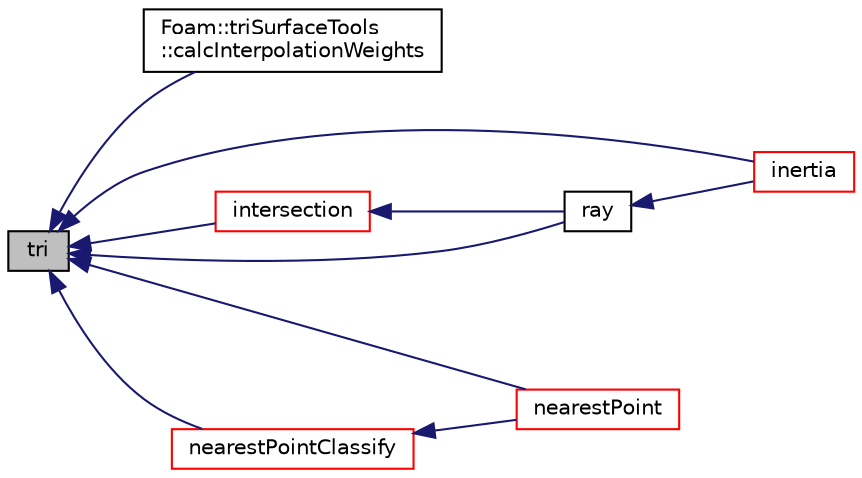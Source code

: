 digraph "tri"
{
  bgcolor="transparent";
  edge [fontname="Helvetica",fontsize="10",labelfontname="Helvetica",labelfontsize="10"];
  node [fontname="Helvetica",fontsize="10",shape=record];
  rankdir="LR";
  Node1 [label="tri",height=0.2,width=0.4,color="black", fillcolor="grey75", style="filled", fontcolor="black"];
  Node1 -> Node2 [dir="back",color="midnightblue",fontsize="10",style="solid",fontname="Helvetica"];
  Node2 [label="Foam::triSurfaceTools\l::calcInterpolationWeights",height=0.2,width=0.4,color="black",URL="$a02786.html#ade9d956c25580111acb203715d242ca3"];
  Node1 -> Node3 [dir="back",color="midnightblue",fontsize="10",style="solid",fontname="Helvetica"];
  Node3 [label="inertia",height=0.2,width=0.4,color="red",URL="$a02774.html#a38e92242b757bbe85380e5641c80449f",tooltip="Return the inertia tensor, with optional reference. "];
  Node1 -> Node4 [dir="back",color="midnightblue",fontsize="10",style="solid",fontname="Helvetica"];
  Node4 [label="intersection",height=0.2,width=0.4,color="red",URL="$a02774.html#a37b08d7ff8c7bf5d53696983c0eba44c",tooltip="Fast intersection with a ray. "];
  Node4 -> Node5 [dir="back",color="midnightblue",fontsize="10",style="solid",fontname="Helvetica"];
  Node5 [label="ray",height=0.2,width=0.4,color="black",URL="$a02774.html#a2cb543a0e9af0ab671153c90181e2f3f",tooltip="Return point intersection with a ray starting at p,. "];
  Node5 -> Node3 [dir="back",color="midnightblue",fontsize="10",style="solid",fontname="Helvetica"];
  Node1 -> Node6 [dir="back",color="midnightblue",fontsize="10",style="solid",fontname="Helvetica"];
  Node6 [label="nearestPoint",height=0.2,width=0.4,color="red",URL="$a02774.html#a9d58e87ff3d50799fd3aeee8f74aaf89",tooltip="Return nearest point to face. "];
  Node1 -> Node7 [dir="back",color="midnightblue",fontsize="10",style="solid",fontname="Helvetica"];
  Node7 [label="nearestPointClassify",height=0.2,width=0.4,color="red",URL="$a02774.html#ab06d0fb98c401a352b375fb392021cad",tooltip="Return nearest point to face and classify it: "];
  Node7 -> Node6 [dir="back",color="midnightblue",fontsize="10",style="solid",fontname="Helvetica"];
  Node1 -> Node5 [dir="back",color="midnightblue",fontsize="10",style="solid",fontname="Helvetica"];
}
